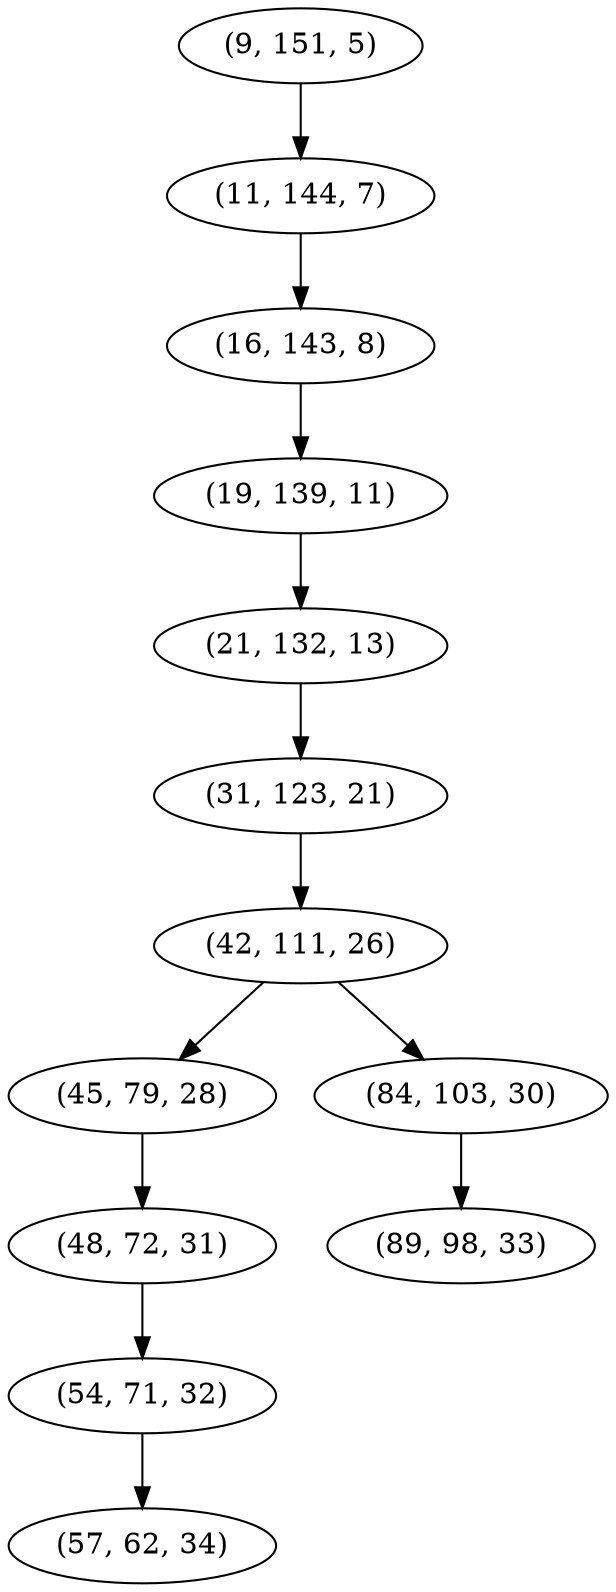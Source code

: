 digraph tree {
    "(9, 151, 5)";
    "(11, 144, 7)";
    "(16, 143, 8)";
    "(19, 139, 11)";
    "(21, 132, 13)";
    "(31, 123, 21)";
    "(42, 111, 26)";
    "(45, 79, 28)";
    "(48, 72, 31)";
    "(54, 71, 32)";
    "(57, 62, 34)";
    "(84, 103, 30)";
    "(89, 98, 33)";
    "(9, 151, 5)" -> "(11, 144, 7)";
    "(11, 144, 7)" -> "(16, 143, 8)";
    "(16, 143, 8)" -> "(19, 139, 11)";
    "(19, 139, 11)" -> "(21, 132, 13)";
    "(21, 132, 13)" -> "(31, 123, 21)";
    "(31, 123, 21)" -> "(42, 111, 26)";
    "(42, 111, 26)" -> "(45, 79, 28)";
    "(42, 111, 26)" -> "(84, 103, 30)";
    "(45, 79, 28)" -> "(48, 72, 31)";
    "(48, 72, 31)" -> "(54, 71, 32)";
    "(54, 71, 32)" -> "(57, 62, 34)";
    "(84, 103, 30)" -> "(89, 98, 33)";
}

